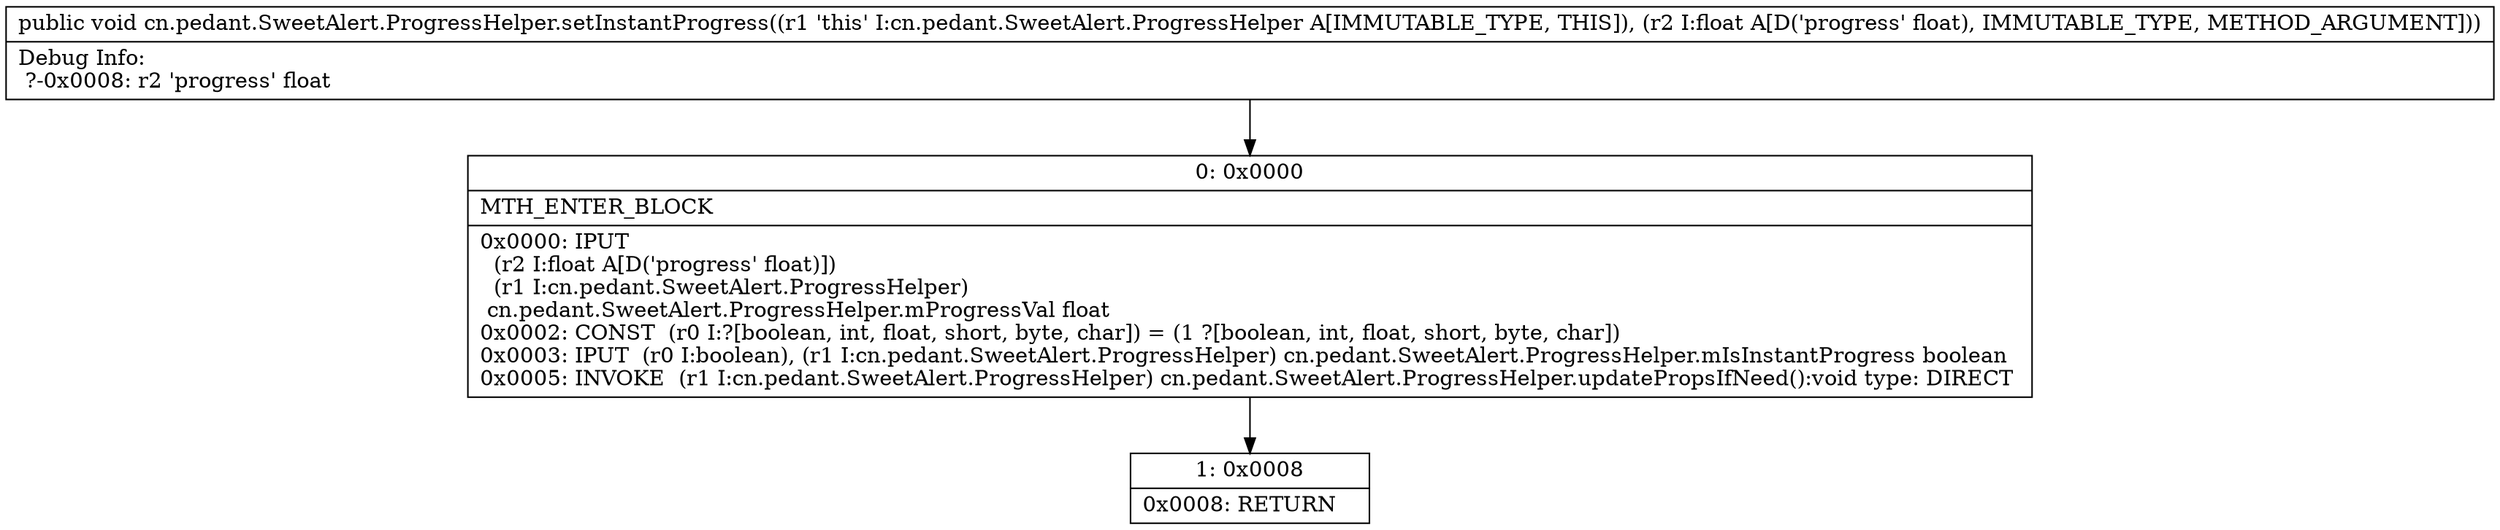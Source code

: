 digraph "CFG forcn.pedant.SweetAlert.ProgressHelper.setInstantProgress(F)V" {
Node_0 [shape=record,label="{0\:\ 0x0000|MTH_ENTER_BLOCK\l|0x0000: IPUT  \l  (r2 I:float A[D('progress' float)])\l  (r1 I:cn.pedant.SweetAlert.ProgressHelper)\l cn.pedant.SweetAlert.ProgressHelper.mProgressVal float \l0x0002: CONST  (r0 I:?[boolean, int, float, short, byte, char]) = (1 ?[boolean, int, float, short, byte, char]) \l0x0003: IPUT  (r0 I:boolean), (r1 I:cn.pedant.SweetAlert.ProgressHelper) cn.pedant.SweetAlert.ProgressHelper.mIsInstantProgress boolean \l0x0005: INVOKE  (r1 I:cn.pedant.SweetAlert.ProgressHelper) cn.pedant.SweetAlert.ProgressHelper.updatePropsIfNeed():void type: DIRECT \l}"];
Node_1 [shape=record,label="{1\:\ 0x0008|0x0008: RETURN   \l}"];
MethodNode[shape=record,label="{public void cn.pedant.SweetAlert.ProgressHelper.setInstantProgress((r1 'this' I:cn.pedant.SweetAlert.ProgressHelper A[IMMUTABLE_TYPE, THIS]), (r2 I:float A[D('progress' float), IMMUTABLE_TYPE, METHOD_ARGUMENT]))  | Debug Info:\l  ?\-0x0008: r2 'progress' float\l}"];
MethodNode -> Node_0;
Node_0 -> Node_1;
}

